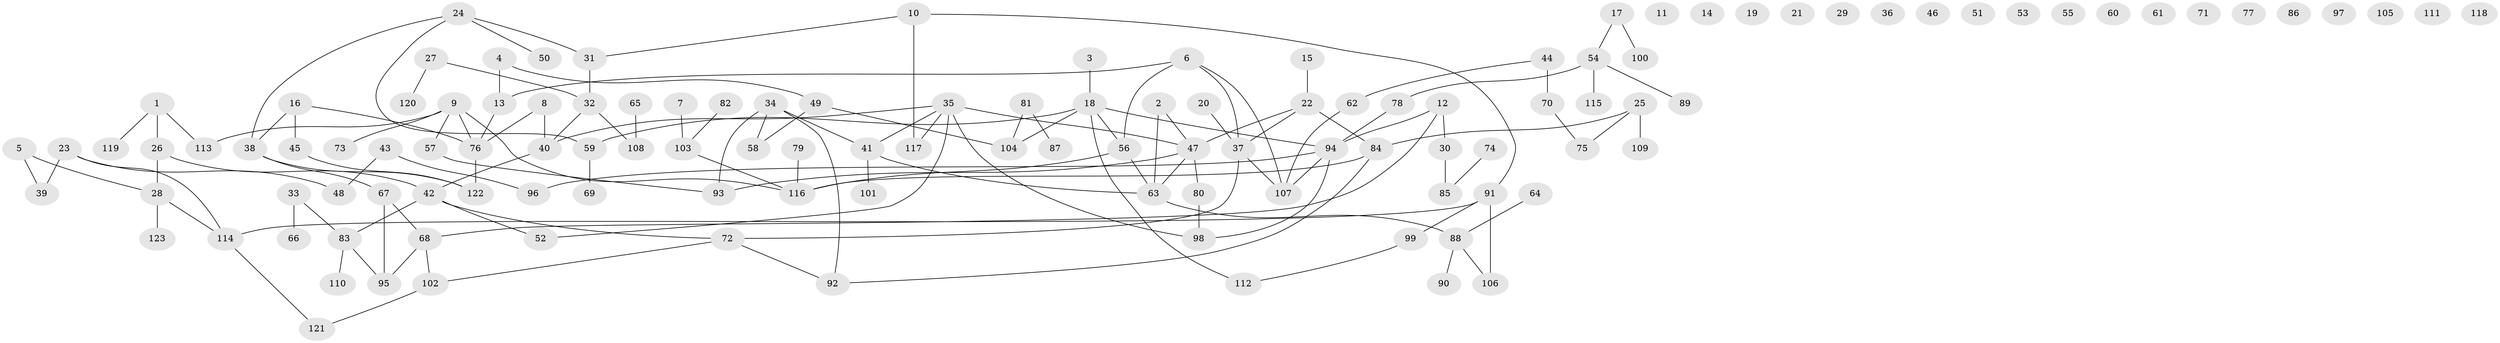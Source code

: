 // Generated by graph-tools (version 1.1) at 2025/49/03/09/25 03:49:14]
// undirected, 123 vertices, 138 edges
graph export_dot {
graph [start="1"]
  node [color=gray90,style=filled];
  1;
  2;
  3;
  4;
  5;
  6;
  7;
  8;
  9;
  10;
  11;
  12;
  13;
  14;
  15;
  16;
  17;
  18;
  19;
  20;
  21;
  22;
  23;
  24;
  25;
  26;
  27;
  28;
  29;
  30;
  31;
  32;
  33;
  34;
  35;
  36;
  37;
  38;
  39;
  40;
  41;
  42;
  43;
  44;
  45;
  46;
  47;
  48;
  49;
  50;
  51;
  52;
  53;
  54;
  55;
  56;
  57;
  58;
  59;
  60;
  61;
  62;
  63;
  64;
  65;
  66;
  67;
  68;
  69;
  70;
  71;
  72;
  73;
  74;
  75;
  76;
  77;
  78;
  79;
  80;
  81;
  82;
  83;
  84;
  85;
  86;
  87;
  88;
  89;
  90;
  91;
  92;
  93;
  94;
  95;
  96;
  97;
  98;
  99;
  100;
  101;
  102;
  103;
  104;
  105;
  106;
  107;
  108;
  109;
  110;
  111;
  112;
  113;
  114;
  115;
  116;
  117;
  118;
  119;
  120;
  121;
  122;
  123;
  1 -- 26;
  1 -- 113;
  1 -- 119;
  2 -- 47;
  2 -- 63;
  3 -- 18;
  4 -- 13;
  4 -- 49;
  5 -- 28;
  5 -- 39;
  6 -- 13;
  6 -- 37;
  6 -- 56;
  6 -- 107;
  7 -- 103;
  8 -- 40;
  8 -- 76;
  9 -- 57;
  9 -- 73;
  9 -- 76;
  9 -- 113;
  9 -- 116;
  10 -- 31;
  10 -- 91;
  10 -- 117;
  12 -- 30;
  12 -- 68;
  12 -- 94;
  13 -- 76;
  15 -- 22;
  16 -- 38;
  16 -- 45;
  16 -- 76;
  17 -- 54;
  17 -- 100;
  18 -- 56;
  18 -- 59;
  18 -- 94;
  18 -- 104;
  18 -- 112;
  20 -- 37;
  22 -- 37;
  22 -- 47;
  22 -- 84;
  23 -- 39;
  23 -- 48;
  23 -- 114;
  24 -- 31;
  24 -- 38;
  24 -- 50;
  24 -- 59;
  25 -- 75;
  25 -- 84;
  25 -- 109;
  26 -- 28;
  26 -- 42;
  27 -- 32;
  27 -- 120;
  28 -- 114;
  28 -- 123;
  30 -- 85;
  31 -- 32;
  32 -- 40;
  32 -- 108;
  33 -- 66;
  33 -- 83;
  34 -- 41;
  34 -- 58;
  34 -- 92;
  34 -- 93;
  35 -- 40;
  35 -- 41;
  35 -- 47;
  35 -- 52;
  35 -- 98;
  35 -- 117;
  37 -- 72;
  37 -- 107;
  38 -- 67;
  38 -- 122;
  40 -- 42;
  41 -- 63;
  41 -- 101;
  42 -- 52;
  42 -- 72;
  42 -- 83;
  43 -- 48;
  43 -- 96;
  44 -- 62;
  44 -- 70;
  45 -- 122;
  47 -- 63;
  47 -- 80;
  47 -- 93;
  49 -- 58;
  49 -- 104;
  54 -- 78;
  54 -- 89;
  54 -- 115;
  56 -- 63;
  56 -- 116;
  57 -- 93;
  59 -- 69;
  62 -- 107;
  63 -- 88;
  64 -- 88;
  65 -- 108;
  67 -- 68;
  67 -- 95;
  68 -- 95;
  68 -- 102;
  70 -- 75;
  72 -- 92;
  72 -- 102;
  74 -- 85;
  76 -- 122;
  78 -- 94;
  79 -- 116;
  80 -- 98;
  81 -- 87;
  81 -- 104;
  82 -- 103;
  83 -- 95;
  83 -- 110;
  84 -- 92;
  84 -- 116;
  88 -- 90;
  88 -- 106;
  91 -- 99;
  91 -- 106;
  91 -- 114;
  94 -- 96;
  94 -- 98;
  94 -- 107;
  99 -- 112;
  102 -- 121;
  103 -- 116;
  114 -- 121;
}
